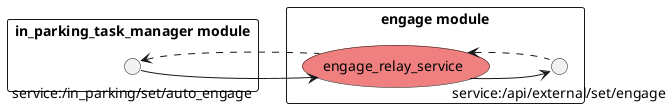 @startuml
left to right direction
rectangle "engage module" {
    interface "service:/api/external/set/engage" as set_engage
    usecase "engage_relay_service"  #LightCoral
}

rectangle "in_parking_task_manager module" {
    interface "service:/in_parking/set/auto_engage" as set_auto_engage
}

(engage_relay_service) --> (set_engage)
(engage_relay_service) <.- (set_engage)
(set_auto_engage) --> (engage_relay_service)
(set_auto_engage) <.- (engage_relay_service)


@enduml